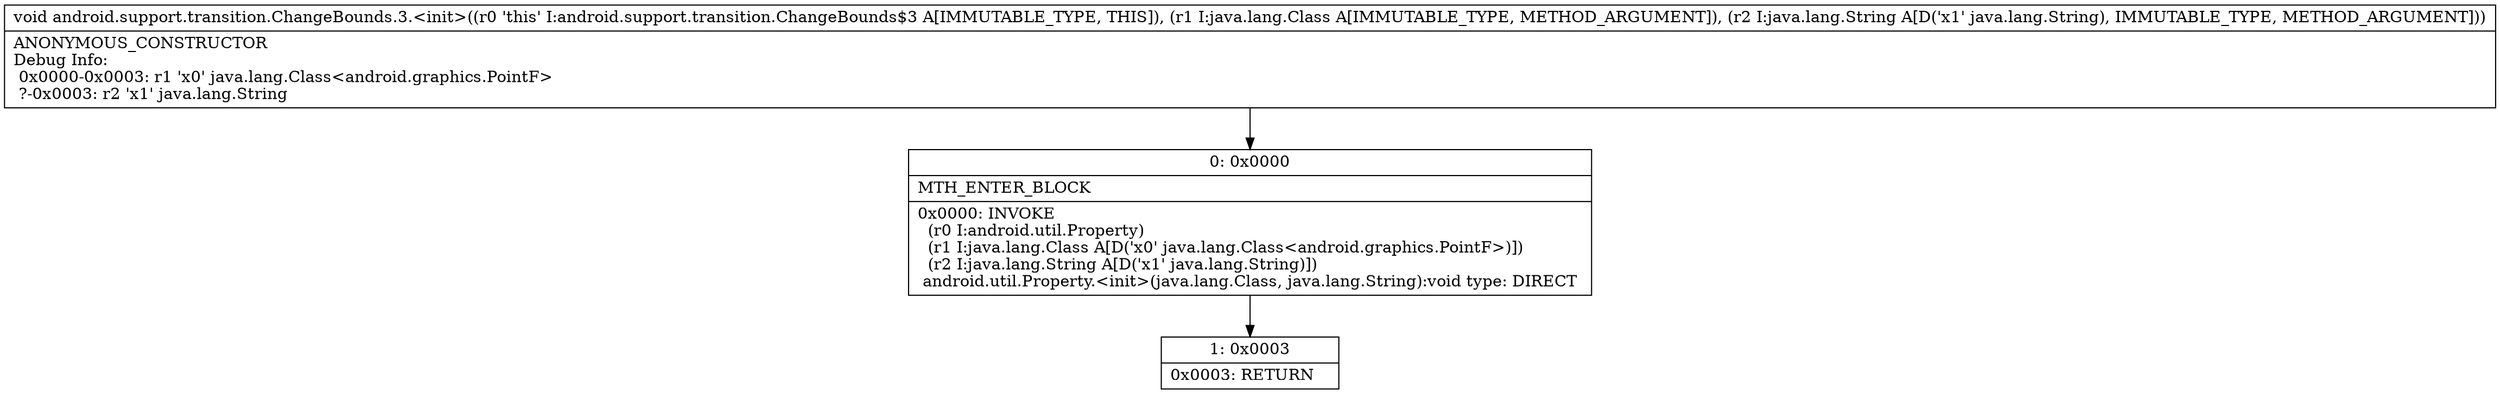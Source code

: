 digraph "CFG forandroid.support.transition.ChangeBounds.3.\<init\>(Ljava\/lang\/Class;Ljava\/lang\/String;)V" {
Node_0 [shape=record,label="{0\:\ 0x0000|MTH_ENTER_BLOCK\l|0x0000: INVOKE  \l  (r0 I:android.util.Property)\l  (r1 I:java.lang.Class A[D('x0' java.lang.Class\<android.graphics.PointF\>)])\l  (r2 I:java.lang.String A[D('x1' java.lang.String)])\l android.util.Property.\<init\>(java.lang.Class, java.lang.String):void type: DIRECT \l}"];
Node_1 [shape=record,label="{1\:\ 0x0003|0x0003: RETURN   \l}"];
MethodNode[shape=record,label="{void android.support.transition.ChangeBounds.3.\<init\>((r0 'this' I:android.support.transition.ChangeBounds$3 A[IMMUTABLE_TYPE, THIS]), (r1 I:java.lang.Class A[IMMUTABLE_TYPE, METHOD_ARGUMENT]), (r2 I:java.lang.String A[D('x1' java.lang.String), IMMUTABLE_TYPE, METHOD_ARGUMENT]))  | ANONYMOUS_CONSTRUCTOR\lDebug Info:\l  0x0000\-0x0003: r1 'x0' java.lang.Class\<android.graphics.PointF\>\l  ?\-0x0003: r2 'x1' java.lang.String\l}"];
MethodNode -> Node_0;
Node_0 -> Node_1;
}

